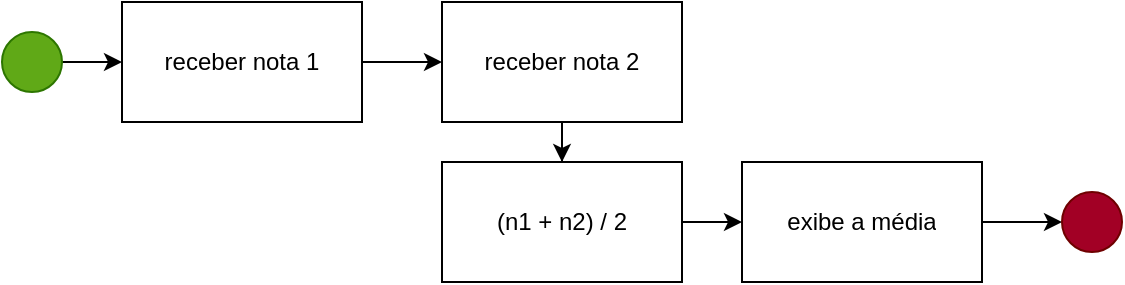 <mxfile version="28.0.6">
  <diagram name="Página-1" id="RC3kYaYwhh5fmN9tDpPD">
    <mxGraphModel dx="690" dy="521" grid="1" gridSize="10" guides="1" tooltips="1" connect="1" arrows="1" fold="1" page="1" pageScale="1" pageWidth="827" pageHeight="1169" math="0" shadow="0">
      <root>
        <mxCell id="0" />
        <mxCell id="1" parent="0" />
        <mxCell id="VuJn-vsjXSe5jHGsOPbM-1" value="" style="edgeStyle=orthogonalEdgeStyle;rounded=0;orthogonalLoop=1;jettySize=auto;html=1;" edge="1" parent="1" source="VuJn-vsjXSe5jHGsOPbM-2" target="VuJn-vsjXSe5jHGsOPbM-6">
          <mxGeometry relative="1" as="geometry" />
        </mxCell>
        <mxCell id="VuJn-vsjXSe5jHGsOPbM-2" value="" style="rounded=0;whiteSpace=wrap;html=1;" vertex="1" parent="1">
          <mxGeometry x="270" y="110" width="120" height="60" as="geometry" />
        </mxCell>
        <mxCell id="VuJn-vsjXSe5jHGsOPbM-3" style="edgeStyle=orthogonalEdgeStyle;rounded=0;orthogonalLoop=1;jettySize=auto;html=1;entryX=0;entryY=0.5;entryDx=0;entryDy=0;" edge="1" parent="1" source="VuJn-vsjXSe5jHGsOPbM-4" target="VuJn-vsjXSe5jHGsOPbM-2">
          <mxGeometry relative="1" as="geometry" />
        </mxCell>
        <mxCell id="VuJn-vsjXSe5jHGsOPbM-4" value="" style="ellipse;whiteSpace=wrap;html=1;aspect=fixed;fillColor=#60a917;fontColor=#ffffff;strokeColor=#2D7600;" vertex="1" parent="1">
          <mxGeometry x="210" y="125" width="30" height="30" as="geometry" />
        </mxCell>
        <mxCell id="VuJn-vsjXSe5jHGsOPbM-5" style="edgeStyle=orthogonalEdgeStyle;rounded=0;orthogonalLoop=1;jettySize=auto;html=1;" edge="1" parent="1" source="VuJn-vsjXSe5jHGsOPbM-6" target="VuJn-vsjXSe5jHGsOPbM-8">
          <mxGeometry relative="1" as="geometry" />
        </mxCell>
        <mxCell id="VuJn-vsjXSe5jHGsOPbM-6" value="" style="rounded=0;whiteSpace=wrap;html=1;" vertex="1" parent="1">
          <mxGeometry x="430" y="110" width="120" height="60" as="geometry" />
        </mxCell>
        <mxCell id="VuJn-vsjXSe5jHGsOPbM-7" value="" style="edgeStyle=orthogonalEdgeStyle;rounded=0;orthogonalLoop=1;jettySize=auto;html=1;" edge="1" parent="1" source="VuJn-vsjXSe5jHGsOPbM-8" target="VuJn-vsjXSe5jHGsOPbM-10">
          <mxGeometry relative="1" as="geometry" />
        </mxCell>
        <mxCell id="VuJn-vsjXSe5jHGsOPbM-8" value="" style="rounded=0;whiteSpace=wrap;html=1;" vertex="1" parent="1">
          <mxGeometry x="430" y="190" width="120" height="60" as="geometry" />
        </mxCell>
        <mxCell id="VuJn-vsjXSe5jHGsOPbM-9" value="" style="edgeStyle=orthogonalEdgeStyle;rounded=0;orthogonalLoop=1;jettySize=auto;html=1;" edge="1" parent="1" source="VuJn-vsjXSe5jHGsOPbM-10" target="VuJn-vsjXSe5jHGsOPbM-11">
          <mxGeometry relative="1" as="geometry" />
        </mxCell>
        <mxCell id="VuJn-vsjXSe5jHGsOPbM-10" value="" style="rounded=0;whiteSpace=wrap;html=1;" vertex="1" parent="1">
          <mxGeometry x="580" y="190" width="120" height="60" as="geometry" />
        </mxCell>
        <mxCell id="VuJn-vsjXSe5jHGsOPbM-11" value="" style="ellipse;whiteSpace=wrap;html=1;aspect=fixed;fillColor=light-dark(#A20025,#660000);fontColor=#ffffff;strokeColor=light-dark(#6F0000,#990000);" vertex="1" parent="1">
          <mxGeometry x="740" y="205" width="30" height="30" as="geometry" />
        </mxCell>
        <UserObject label="receber nota 1" placeholders="1" name="Variable" id="VuJn-vsjXSe5jHGsOPbM-12">
          <mxCell style="text;html=1;strokeColor=none;fillColor=none;align=center;verticalAlign=middle;whiteSpace=wrap;overflow=hidden;" vertex="1" parent="1">
            <mxGeometry x="280" y="130" width="100" height="20" as="geometry" />
          </mxCell>
        </UserObject>
        <UserObject label="receber nota 2" placeholders="1" name="Variable" id="VuJn-vsjXSe5jHGsOPbM-13">
          <mxCell style="text;html=1;strokeColor=none;fillColor=none;align=center;verticalAlign=middle;whiteSpace=wrap;overflow=hidden;" vertex="1" parent="1">
            <mxGeometry x="440" y="130" width="100" height="20" as="geometry" />
          </mxCell>
        </UserObject>
        <UserObject label="(n1 + n2) / 2" placeholders="1" name="Variable" id="VuJn-vsjXSe5jHGsOPbM-14">
          <mxCell style="text;html=1;strokeColor=none;fillColor=none;align=center;verticalAlign=middle;whiteSpace=wrap;overflow=hidden;" vertex="1" parent="1">
            <mxGeometry x="440" y="210" width="100" height="20" as="geometry" />
          </mxCell>
        </UserObject>
        <UserObject label="exibe a média" placeholders="1" name="Variable" id="VuJn-vsjXSe5jHGsOPbM-15">
          <mxCell style="text;html=1;strokeColor=none;fillColor=none;align=center;verticalAlign=middle;whiteSpace=wrap;overflow=hidden;" vertex="1" parent="1">
            <mxGeometry x="590" y="210" width="100" height="20" as="geometry" />
          </mxCell>
        </UserObject>
      </root>
    </mxGraphModel>
  </diagram>
</mxfile>
